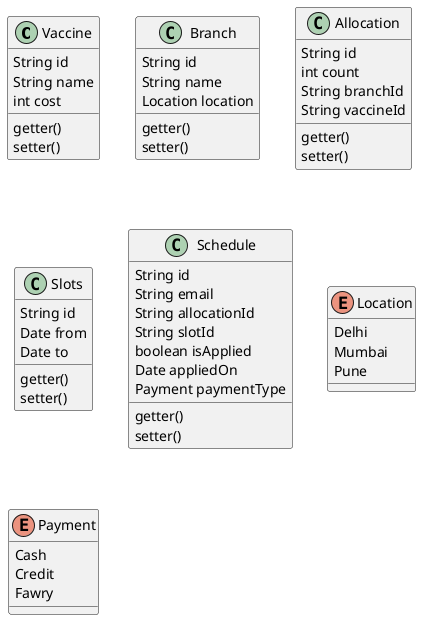 @startuml

class Vaccine {
String id
String name
int cost
getter()
setter()
}

class Branch {
String id
String name
Location location
getter()
setter()
}

class Allocation {
String id
int count
String branchId
String vaccineId
getter()
setter()
}

class Slots{
String id
Date from
Date to
getter()
setter()
}

class Schedule{
String id
String email
String allocationId
String slotId
boolean isApplied
Date appliedOn
Payment paymentType
getter()
setter()
}

enum Location {
Delhi
Mumbai
Pune
}

enum Payment {
Cash
Credit
Fawry
}
@enduml